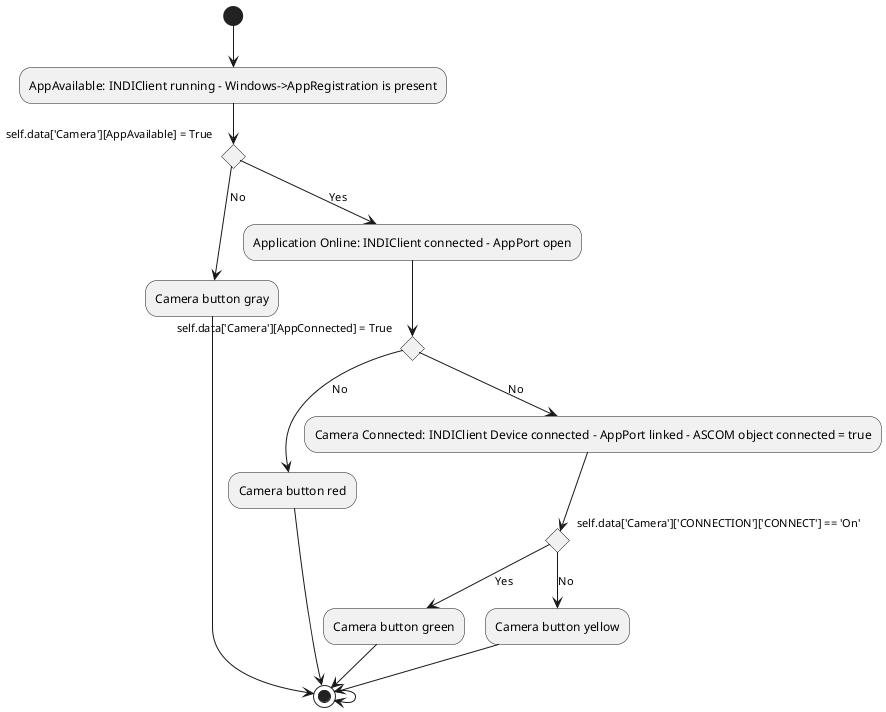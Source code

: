 @startuml
(*)  --> "AppAvailable: INDIClient running - Windows->AppRegistration is present"
If "self.data['Camera'][AppAvailable] = True" then
--> [No] "Camera button gray"
-->(*)
else
    --> [Yes] "Application Online: INDIClient connected - AppPort open"
    If "self.data['Camera'][AppConnected] = True" then
    --> [No] "Camera button red"
    -->(*)
    else
    --> [No] "Camera Connected: INDIClient Device connected - AppPort linked - ASCOM object connected = true"
        If "self.data['Camera']['CONNECTION']['CONNECT'] == 'On'" then
        --> [Yes] "Camera button green"
        -->(*)
        else
        --> [No] "Camera button yellow"
        -->(*)
        Endif
    Endif
Endif
-->(*)
@enduml